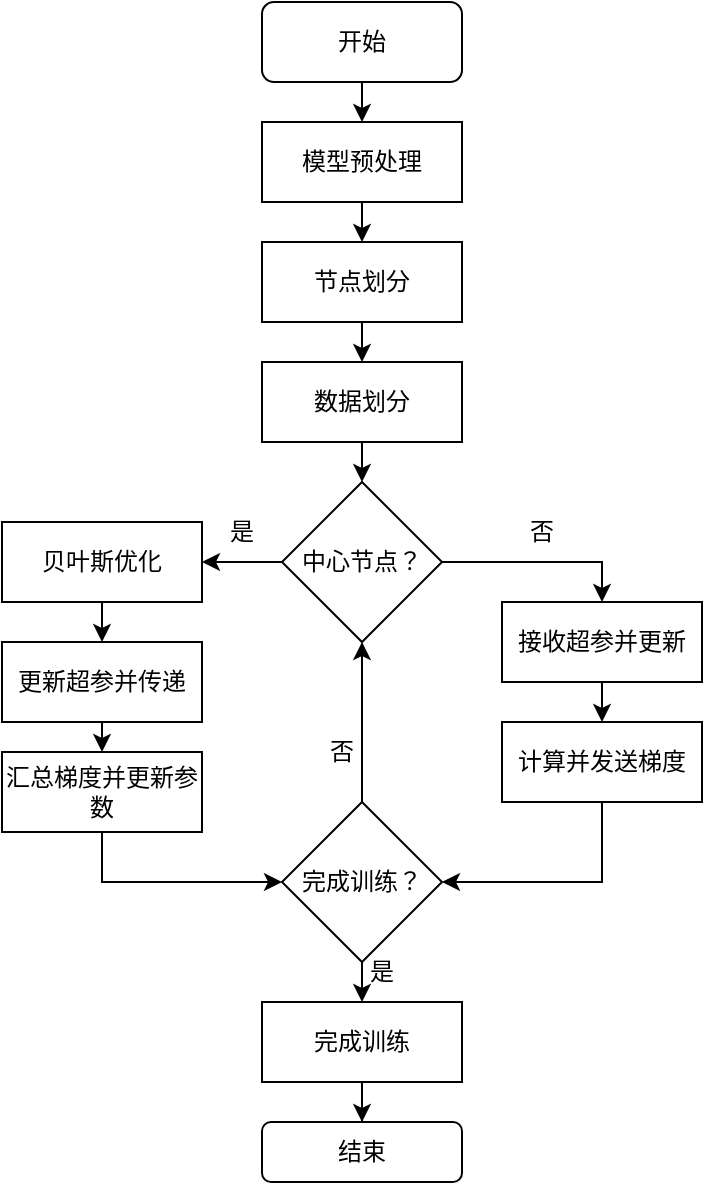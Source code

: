 <mxfile version="16.6.4" type="github">
  <diagram id="Hee7hXXPrNY1kXYa3pr2" name="Page-1">
    <mxGraphModel dx="865" dy="453" grid="1" gridSize="10" guides="1" tooltips="1" connect="1" arrows="1" fold="1" page="1" pageScale="1" pageWidth="827" pageHeight="1169" math="0" shadow="0">
      <root>
        <mxCell id="0" />
        <mxCell id="1" parent="0" />
        <mxCell id="OwS2JT52I-BQK1YP6N_y-2" style="edgeStyle=orthogonalEdgeStyle;rounded=0;orthogonalLoop=1;jettySize=auto;html=1;exitX=0.5;exitY=1;exitDx=0;exitDy=0;entryX=0.5;entryY=0;entryDx=0;entryDy=0;" parent="1" source="HEA8HlkfF6FuIHNrmnbo-1" target="OwS2JT52I-BQK1YP6N_y-1" edge="1">
          <mxGeometry relative="1" as="geometry" />
        </mxCell>
        <mxCell id="HEA8HlkfF6FuIHNrmnbo-1" value="开始" style="rounded=1;whiteSpace=wrap;html=1;" parent="1" vertex="1">
          <mxGeometry x="280" y="50" width="100" height="40" as="geometry" />
        </mxCell>
        <mxCell id="OwS2JT52I-BQK1YP6N_y-5" style="edgeStyle=orthogonalEdgeStyle;rounded=0;orthogonalLoop=1;jettySize=auto;html=1;exitX=0.5;exitY=1;exitDx=0;exitDy=0;entryX=0.5;entryY=0;entryDx=0;entryDy=0;" parent="1" source="HEA8HlkfF6FuIHNrmnbo-3" target="HEA8HlkfF6FuIHNrmnbo-8" edge="1">
          <mxGeometry relative="1" as="geometry" />
        </mxCell>
        <mxCell id="HEA8HlkfF6FuIHNrmnbo-3" value="节点划分" style="rounded=0;whiteSpace=wrap;html=1;" parent="1" vertex="1">
          <mxGeometry x="280" y="170" width="100" height="40" as="geometry" />
        </mxCell>
        <mxCell id="HEA8HlkfF6FuIHNrmnbo-20" style="edgeStyle=orthogonalEdgeStyle;rounded=0;orthogonalLoop=1;jettySize=auto;html=1;exitX=0;exitY=0.5;exitDx=0;exitDy=0;entryX=1;entryY=0.5;entryDx=0;entryDy=0;" parent="1" source="HEA8HlkfF6FuIHNrmnbo-5" target="HEA8HlkfF6FuIHNrmnbo-13" edge="1">
          <mxGeometry relative="1" as="geometry" />
        </mxCell>
        <mxCell id="HEA8HlkfF6FuIHNrmnbo-27" style="edgeStyle=orthogonalEdgeStyle;rounded=0;orthogonalLoop=1;jettySize=auto;html=1;exitX=1;exitY=0.5;exitDx=0;exitDy=0;entryX=0.5;entryY=0;entryDx=0;entryDy=0;" parent="1" source="HEA8HlkfF6FuIHNrmnbo-5" target="HEA8HlkfF6FuIHNrmnbo-17" edge="1">
          <mxGeometry relative="1" as="geometry" />
        </mxCell>
        <mxCell id="HEA8HlkfF6FuIHNrmnbo-5" value="中心节点？" style="rhombus;whiteSpace=wrap;html=1;" parent="1" vertex="1">
          <mxGeometry x="290" y="290" width="80" height="80" as="geometry" />
        </mxCell>
        <mxCell id="HEA8HlkfF6FuIHNrmnbo-6" value="结束" style="rounded=1;whiteSpace=wrap;html=1;" parent="1" vertex="1">
          <mxGeometry x="280" y="610" width="100" height="30" as="geometry" />
        </mxCell>
        <mxCell id="HEA8HlkfF6FuIHNrmnbo-11" style="edgeStyle=orthogonalEdgeStyle;rounded=0;orthogonalLoop=1;jettySize=auto;html=1;exitX=0.5;exitY=1;exitDx=0;exitDy=0;entryX=0.5;entryY=0;entryDx=0;entryDy=0;" parent="1" source="HEA8HlkfF6FuIHNrmnbo-8" target="HEA8HlkfF6FuIHNrmnbo-5" edge="1">
          <mxGeometry relative="1" as="geometry" />
        </mxCell>
        <mxCell id="HEA8HlkfF6FuIHNrmnbo-8" value="数据划分" style="rounded=0;whiteSpace=wrap;html=1;" parent="1" vertex="1">
          <mxGeometry x="280" y="230" width="100" height="40" as="geometry" />
        </mxCell>
        <mxCell id="HEA8HlkfF6FuIHNrmnbo-31" style="edgeStyle=orthogonalEdgeStyle;rounded=0;orthogonalLoop=1;jettySize=auto;html=1;exitX=0.5;exitY=1;exitDx=0;exitDy=0;" parent="1" source="HEA8HlkfF6FuIHNrmnbo-12" target="HEA8HlkfF6FuIHNrmnbo-6" edge="1">
          <mxGeometry relative="1" as="geometry" />
        </mxCell>
        <mxCell id="HEA8HlkfF6FuIHNrmnbo-12" value="完成训练" style="rounded=0;whiteSpace=wrap;html=1;" parent="1" vertex="1">
          <mxGeometry x="280" y="550" width="100" height="40" as="geometry" />
        </mxCell>
        <mxCell id="HEA8HlkfF6FuIHNrmnbo-21" style="edgeStyle=orthogonalEdgeStyle;rounded=0;orthogonalLoop=1;jettySize=auto;html=1;exitX=0.5;exitY=1;exitDx=0;exitDy=0;entryX=0.5;entryY=0;entryDx=0;entryDy=0;" parent="1" source="HEA8HlkfF6FuIHNrmnbo-13" target="HEA8HlkfF6FuIHNrmnbo-14" edge="1">
          <mxGeometry relative="1" as="geometry" />
        </mxCell>
        <mxCell id="HEA8HlkfF6FuIHNrmnbo-13" value="贝叶斯优化" style="rounded=0;whiteSpace=wrap;html=1;" parent="1" vertex="1">
          <mxGeometry x="150" y="310" width="100" height="40" as="geometry" />
        </mxCell>
        <mxCell id="HEA8HlkfF6FuIHNrmnbo-22" style="edgeStyle=orthogonalEdgeStyle;rounded=0;orthogonalLoop=1;jettySize=auto;html=1;exitX=0.5;exitY=1;exitDx=0;exitDy=0;entryX=0.5;entryY=0;entryDx=0;entryDy=0;" parent="1" source="HEA8HlkfF6FuIHNrmnbo-14" target="HEA8HlkfF6FuIHNrmnbo-15" edge="1">
          <mxGeometry relative="1" as="geometry" />
        </mxCell>
        <mxCell id="HEA8HlkfF6FuIHNrmnbo-14" value="更新超参并传递" style="rounded=0;whiteSpace=wrap;html=1;" parent="1" vertex="1">
          <mxGeometry x="150" y="370" width="100" height="40" as="geometry" />
        </mxCell>
        <mxCell id="HEA8HlkfF6FuIHNrmnbo-25" style="edgeStyle=orthogonalEdgeStyle;rounded=0;orthogonalLoop=1;jettySize=auto;html=1;exitX=0.5;exitY=1;exitDx=0;exitDy=0;entryX=0;entryY=0.5;entryDx=0;entryDy=0;" parent="1" source="HEA8HlkfF6FuIHNrmnbo-15" target="HEA8HlkfF6FuIHNrmnbo-16" edge="1">
          <mxGeometry relative="1" as="geometry" />
        </mxCell>
        <mxCell id="HEA8HlkfF6FuIHNrmnbo-15" value="汇总梯度并更新参数" style="rounded=0;whiteSpace=wrap;html=1;" parent="1" vertex="1">
          <mxGeometry x="150" y="425" width="100" height="40" as="geometry" />
        </mxCell>
        <mxCell id="HEA8HlkfF6FuIHNrmnbo-29" style="edgeStyle=orthogonalEdgeStyle;rounded=0;orthogonalLoop=1;jettySize=auto;html=1;exitX=0.5;exitY=1;exitDx=0;exitDy=0;entryX=0.5;entryY=0;entryDx=0;entryDy=0;" parent="1" source="HEA8HlkfF6FuIHNrmnbo-16" target="HEA8HlkfF6FuIHNrmnbo-12" edge="1">
          <mxGeometry relative="1" as="geometry" />
        </mxCell>
        <mxCell id="HEA8HlkfF6FuIHNrmnbo-30" style="edgeStyle=orthogonalEdgeStyle;rounded=0;orthogonalLoop=1;jettySize=auto;html=1;exitX=0.5;exitY=0;exitDx=0;exitDy=0;entryX=0.5;entryY=1;entryDx=0;entryDy=0;" parent="1" source="HEA8HlkfF6FuIHNrmnbo-16" target="HEA8HlkfF6FuIHNrmnbo-5" edge="1">
          <mxGeometry relative="1" as="geometry" />
        </mxCell>
        <mxCell id="HEA8HlkfF6FuIHNrmnbo-16" value="完成训练？" style="rhombus;whiteSpace=wrap;html=1;" parent="1" vertex="1">
          <mxGeometry x="290" y="450" width="80" height="80" as="geometry" />
        </mxCell>
        <mxCell id="HEA8HlkfF6FuIHNrmnbo-28" style="edgeStyle=orthogonalEdgeStyle;rounded=0;orthogonalLoop=1;jettySize=auto;html=1;exitX=0.5;exitY=1;exitDx=0;exitDy=0;entryX=0.5;entryY=0;entryDx=0;entryDy=0;" parent="1" source="HEA8HlkfF6FuIHNrmnbo-17" target="HEA8HlkfF6FuIHNrmnbo-19" edge="1">
          <mxGeometry relative="1" as="geometry" />
        </mxCell>
        <mxCell id="HEA8HlkfF6FuIHNrmnbo-17" value="接收超参并更新" style="rounded=0;whiteSpace=wrap;html=1;" parent="1" vertex="1">
          <mxGeometry x="400" y="350" width="100" height="40" as="geometry" />
        </mxCell>
        <mxCell id="HEA8HlkfF6FuIHNrmnbo-26" style="edgeStyle=orthogonalEdgeStyle;rounded=0;orthogonalLoop=1;jettySize=auto;html=1;exitX=0.5;exitY=1;exitDx=0;exitDy=0;entryX=1;entryY=0.5;entryDx=0;entryDy=0;" parent="1" source="HEA8HlkfF6FuIHNrmnbo-19" target="HEA8HlkfF6FuIHNrmnbo-16" edge="1">
          <mxGeometry relative="1" as="geometry" />
        </mxCell>
        <mxCell id="HEA8HlkfF6FuIHNrmnbo-19" value="计算并发送梯度" style="rounded=0;whiteSpace=wrap;html=1;" parent="1" vertex="1">
          <mxGeometry x="400" y="410" width="100" height="40" as="geometry" />
        </mxCell>
        <mxCell id="HEA8HlkfF6FuIHNrmnbo-32" value="是" style="text;html=1;strokeColor=none;fillColor=none;align=center;verticalAlign=middle;whiteSpace=wrap;rounded=0;" parent="1" vertex="1">
          <mxGeometry x="240" y="300" width="60" height="30" as="geometry" />
        </mxCell>
        <mxCell id="HEA8HlkfF6FuIHNrmnbo-34" value="否" style="text;html=1;strokeColor=none;fillColor=none;align=center;verticalAlign=middle;whiteSpace=wrap;rounded=0;" parent="1" vertex="1">
          <mxGeometry x="390" y="300" width="60" height="30" as="geometry" />
        </mxCell>
        <mxCell id="HEA8HlkfF6FuIHNrmnbo-35" value="是" style="text;html=1;strokeColor=none;fillColor=none;align=center;verticalAlign=middle;whiteSpace=wrap;rounded=0;" parent="1" vertex="1">
          <mxGeometry x="310" y="520" width="60" height="30" as="geometry" />
        </mxCell>
        <mxCell id="HEA8HlkfF6FuIHNrmnbo-36" value="否" style="text;html=1;strokeColor=none;fillColor=none;align=center;verticalAlign=middle;whiteSpace=wrap;rounded=0;" parent="1" vertex="1">
          <mxGeometry x="290" y="410" width="60" height="30" as="geometry" />
        </mxCell>
        <mxCell id="OwS2JT52I-BQK1YP6N_y-3" style="edgeStyle=orthogonalEdgeStyle;rounded=0;orthogonalLoop=1;jettySize=auto;html=1;exitX=0.5;exitY=1;exitDx=0;exitDy=0;entryX=0.5;entryY=0;entryDx=0;entryDy=0;" parent="1" source="OwS2JT52I-BQK1YP6N_y-1" target="HEA8HlkfF6FuIHNrmnbo-3" edge="1">
          <mxGeometry relative="1" as="geometry" />
        </mxCell>
        <mxCell id="OwS2JT52I-BQK1YP6N_y-1" value="模型预处理" style="rounded=0;whiteSpace=wrap;html=1;" parent="1" vertex="1">
          <mxGeometry x="280" y="110" width="100" height="40" as="geometry" />
        </mxCell>
      </root>
    </mxGraphModel>
  </diagram>
</mxfile>
